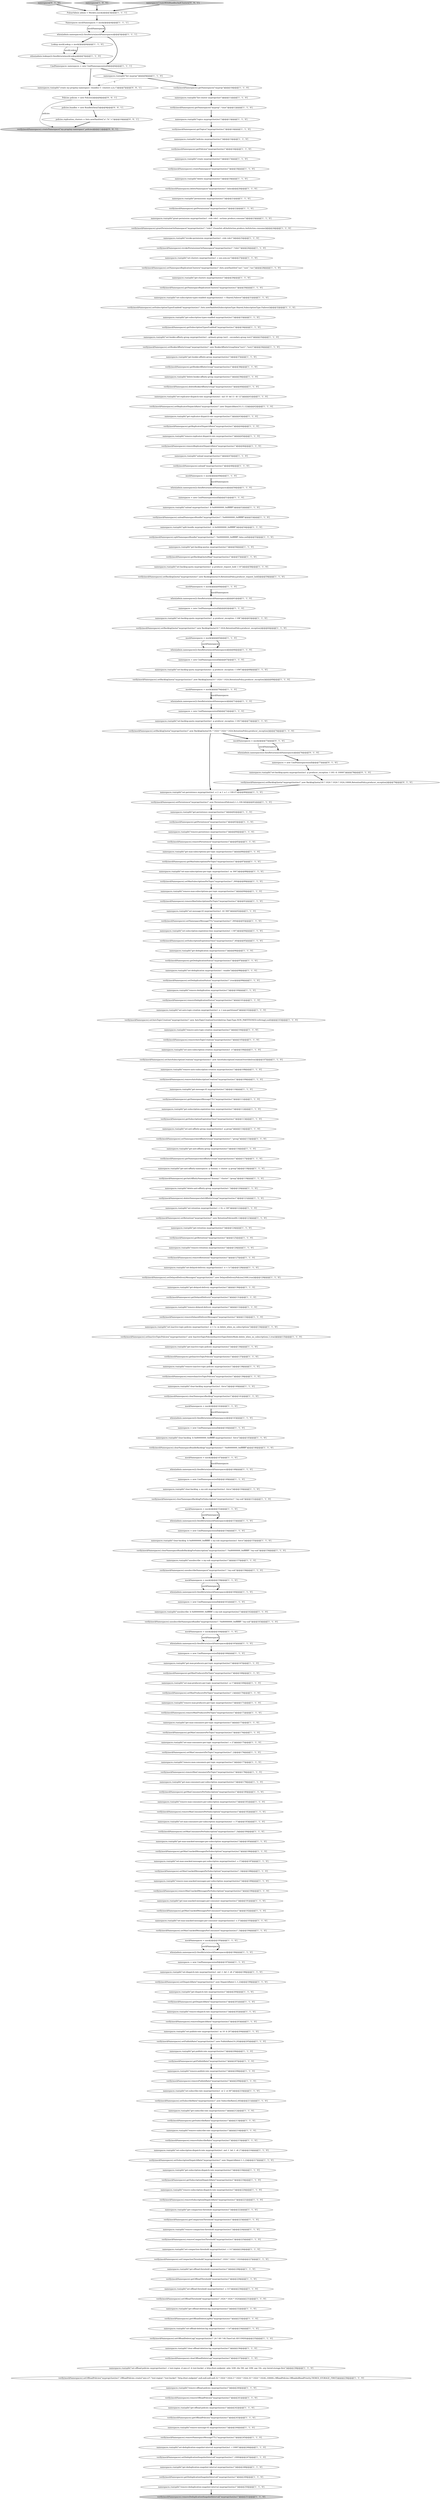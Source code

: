 digraph {
90 [style = filled, label = "verify(mockNamespaces).getMaxSubscriptionsPerTopic(\"myprop/clust/ns1\")@@@87@@@['1', '1', '0']", fillcolor = white, shape = ellipse image = "AAA0AAABBB1BBB"];
20 [style = filled, label = "namespaces.run(split(\"set-message-ttl myprop/clust/ns1 -ttl 300\"))@@@92@@@['1', '1', '0']", fillcolor = white, shape = ellipse image = "AAA0AAABBB1BBB"];
93 [style = filled, label = "namespaces.run(split(\"remove-auto-subscription-creation myprop/clust/ns1\"))@@@108@@@['1', '1', '0']", fillcolor = white, shape = ellipse image = "AAA0AAABBB1BBB"];
134 [style = filled, label = "namespaces.run(split(\"set-backlog-quota myprop/clust/ns1 -p producer_exception -l 10G\"))@@@73@@@['1', '1', '0']", fillcolor = white, shape = ellipse image = "AAA0AAABBB1BBB"];
21 [style = filled, label = "verify(mockNamespaces).getInactiveTopicPolicies(\"myprop/clust/ns1\")@@@137@@@['1', '1', '0']", fillcolor = white, shape = ellipse image = "AAA0AAABBB1BBB"];
176 [style = filled, label = "verify(mockNamespaces).getMaxUnackedMessagesPerSubscription(\"myprop/clust/ns1\")@@@186@@@['1', '1', '0']", fillcolor = white, shape = ellipse image = "AAA0AAABBB1BBB"];
69 [style = filled, label = "namespaces.run(split(\"clear-backlog -b 0x80000000_0xffffffff myprop/clust/ns1 -force\"))@@@145@@@['1', '1', '0']", fillcolor = white, shape = ellipse image = "AAA0AAABBB1BBB"];
82 [style = filled, label = "namespaces = new CmdNamespaces(null)@@@149@@@['1', '1', '0']", fillcolor = white, shape = ellipse image = "AAA0AAABBB1BBB"];
189 [style = filled, label = "mockNamespaces = mock()@@@164@@@['1', '1', '0']", fillcolor = white, shape = ellipse image = "AAA0AAABBB1BBB"];
113 [style = filled, label = "verify(mockNamespaces).setOffloadThreshold(\"myprop/clust/ns1\",1024 * 1024 * 1024)@@@231@@@['1', '1', '0']", fillcolor = white, shape = ellipse image = "AAA0AAABBB1BBB"];
200 [style = filled, label = "Namespaces mockNamespaces = mock()@@@4@@@['1', '1', '1']", fillcolor = white, shape = ellipse image = "AAA0AAABBB1BBB"];
211 [style = filled, label = "namespaces.run(split(\"set-offload-policies myprop/clust/ns1 -r test-region -d aws-s3 -b test-bucket -e http://test.endpoint -mbs 32M -rbs 5M -oat 10M -oae 10s -orp tiered-storage-first\"))@@@238@@@['1', '1', '0']", fillcolor = white, shape = ellipse image = "AAA0AAABBB1BBB"];
246 [style = filled, label = "namespaces['0', '1', '0']", fillcolor = lightgray, shape = diamond image = "AAA0AAABBB2BBB"];
12 [style = filled, label = "namespaces.run(split(\"get-anti-affinity-group myprop/clust/ns1\"))@@@116@@@['1', '1', '0']", fillcolor = white, shape = ellipse image = "AAA0AAABBB1BBB"];
192 [style = filled, label = "namespaces.run(split(\"set-dispatch-rate myprop/clust/ns1 -md -1 -bd -1 -dt 2\"))@@@198@@@['1', '1', '0']", fillcolor = white, shape = ellipse image = "AAA0AAABBB1BBB"];
133 [style = filled, label = "verify(mockNamespaces).getPermissions(\"myprop/clust/ns1\")@@@22@@@['1', '1', '0']", fillcolor = white, shape = ellipse image = "AAA0AAABBB1BBB"];
103 [style = filled, label = "when(admin.namespaces()).thenReturn(mockNamespaces)@@@165@@@['1', '1', '0']", fillcolor = white, shape = ellipse image = "AAA0AAABBB1BBB"];
148 [style = filled, label = "namespaces.run(split(\"set-subscription-expiration-time myprop/clust/ns1 -t 60\"))@@@94@@@['1', '1', '0']", fillcolor = white, shape = ellipse image = "AAA0AAABBB1BBB"];
57 [style = filled, label = "verify(mockNamespaces).setNamespaceAntiAffinityGroup(\"myprop/clust/ns1\",\"group\")@@@115@@@['1', '1', '0']", fillcolor = white, shape = ellipse image = "AAA0AAABBB1BBB"];
170 [style = filled, label = "verify(mockNamespaces).getNamespaces(\"myprop\",\"clust\")@@@12@@@['1', '1', '0']", fillcolor = white, shape = ellipse image = "AAA0AAABBB1BBB"];
73 [style = filled, label = "namespaces.run(split(\"get-message-ttl myprop/clust/ns1\"))@@@110@@@['1', '1', '0']", fillcolor = white, shape = ellipse image = "AAA0AAABBB1BBB"];
111 [style = filled, label = "namespaces.run(split(\"set-offload-threshold myprop/clust/ns1 -s 1G\"))@@@230@@@['1', '1', '0']", fillcolor = white, shape = ellipse image = "AAA0AAABBB1BBB"];
39 [style = filled, label = "namespaces = new CmdNamespaces(null)@@@51@@@['1', '1', '0']", fillcolor = white, shape = ellipse image = "AAA0AAABBB1BBB"];
219 [style = filled, label = "verify(mockNamespaces).getRetention(\"myprop/clust/ns1\")@@@125@@@['1', '1', '0']", fillcolor = white, shape = ellipse image = "AAA0AAABBB1BBB"];
188 [style = filled, label = "namespaces.run(split(\"split-bundle myprop/clust/ns1 -b 0x00000000_0xffffffff\"))@@@54@@@['1', '1', '0']", fillcolor = white, shape = ellipse image = "AAA0AAABBB1BBB"];
171 [style = filled, label = "verify(mockNamespaces).setDeduplicationStatus(\"myprop/clust/ns1\",true)@@@99@@@['1', '1', '0']", fillcolor = white, shape = ellipse image = "AAA0AAABBB1BBB"];
45 [style = filled, label = "namespaces.run(split(\"unsubscribe -s my-sub myprop/clust/ns1\"))@@@157@@@['1', '1', '0']", fillcolor = white, shape = ellipse image = "AAA0AAABBB1BBB"];
60 [style = filled, label = "namespaces.run(split(\"create myprop/clust/ns1\"))@@@17@@@['1', '1', '0']", fillcolor = white, shape = ellipse image = "AAA0AAABBB1BBB"];
67 [style = filled, label = "verify(mockNamespaces).clearOffloadDeleteLag(\"myprop/clust/ns1\")@@@237@@@['1', '1', '0']", fillcolor = white, shape = ellipse image = "AAA0AAABBB1BBB"];
47 [style = filled, label = "namespaces.run(split(\"remove-dispatch-rate myprop/clust/ns1\"))@@@202@@@['1', '1', '0']", fillcolor = white, shape = ellipse image = "AAA0AAABBB1BBB"];
141 [style = filled, label = "namespaces.run(split(\"set-max-unacked-messages-per-consumer myprop/clust/ns1 -c 3\"))@@@193@@@['1', '1', '0']", fillcolor = white, shape = ellipse image = "AAA0AAABBB1BBB"];
11 [style = filled, label = "namespaces.run(split(\"set-max-unacked-messages-per-subscription myprop/clust/ns1 -c 3\"))@@@187@@@['1', '1', '0']", fillcolor = white, shape = ellipse image = "AAA0AAABBB1BBB"];
37 [style = filled, label = "namespaces.run(split(\"get-replicator-dispatch-rate myprop/clust/ns1\"))@@@43@@@['1', '1', '0']", fillcolor = white, shape = ellipse image = "AAA0AAABBB1BBB"];
212 [style = filled, label = "verify(mockNamespaces).setDeduplicationSnapshotInterval(\"myprop/clust/ns1\",1000)@@@247@@@['1', '1', '0']", fillcolor = white, shape = ellipse image = "AAA0AAABBB1BBB"];
186 [style = filled, label = "namespaces.run(split(\"set-deduplication myprop/clust/ns1 --enable\"))@@@98@@@['1', '1', '0']", fillcolor = white, shape = ellipse image = "AAA0AAABBB1BBB"];
35 [style = filled, label = "verify(mockNamespaces).getNamespaceMessageTTL(\"myprop/clust/ns1\")@@@111@@@['1', '1', '0']", fillcolor = white, shape = ellipse image = "AAA0AAABBB1BBB"];
169 [style = filled, label = "namespaces = new CmdNamespaces(null)@@@166@@@['1', '1', '0']", fillcolor = white, shape = ellipse image = "AAA0AAABBB1BBB"];
172 [style = filled, label = "verify(mockNamespaces).setCompactionThreshold(\"myprop/clust/ns1\",1024 * 1024 * 1024)@@@227@@@['1', '1', '0']", fillcolor = white, shape = ellipse image = "AAA0AAABBB1BBB"];
237 [style = filled, label = "verify(mockNamespaces).setOffloadDeleteLag(\"myprop/clust/ns1\",24 * 60 * 60,TimeUnit.SECONDS)@@@235@@@['1', '1', '0']", fillcolor = white, shape = ellipse image = "AAA0AAABBB1BBB"];
125 [style = filled, label = "namespaces.run(split(\"set-retention myprop/clust/ns1 -t 1h -s 1M\"))@@@122@@@['1', '1', '0']", fillcolor = white, shape = ellipse image = "AAA0AAABBB1BBB"];
152 [style = filled, label = "verify(mockNamespaces).getPersistence(\"myprop/clust/ns1\")@@@83@@@['1', '1', '0']", fillcolor = white, shape = ellipse image = "AAA0AAABBB1BBB"];
19 [style = filled, label = "namespaces.run(split(\"get-inactive-topic-policies myprop/clust/ns1\"))@@@136@@@['1', '1', '0']", fillcolor = white, shape = ellipse image = "AAA0AAABBB1BBB"];
51 [style = filled, label = "namespaces.run(split(\"set-anti-affinity-group myprop/clust/ns1 -g group\"))@@@114@@@['1', '1', '0']", fillcolor = white, shape = ellipse image = "AAA0AAABBB1BBB"];
62 [style = filled, label = "namespaces.run(split(\"remove-max-consumers-per-topic myprop/clust/ns1\"))@@@177@@@['1', '1', '0']", fillcolor = white, shape = ellipse image = "AAA0AAABBB1BBB"];
108 [style = filled, label = "namespaces.run(split(\"grant-permission myprop/clust/ns1 --role role1 --actions produce,consume\"))@@@23@@@['1', '1', '0']", fillcolor = white, shape = ellipse image = "AAA0AAABBB1BBB"];
161 [style = filled, label = "namespaces.run(split(\"get-subscription-expiration-time myprop/clust/ns1\"))@@@112@@@['1', '1', '0']", fillcolor = white, shape = ellipse image = "AAA0AAABBB1BBB"];
163 [style = filled, label = "namespaces.run(split(\"get-backlog-quotas myprop/clust/ns1\"))@@@56@@@['1', '1', '0']", fillcolor = white, shape = ellipse image = "AAA0AAABBB1BBB"];
234 [style = filled, label = "verify(mockNamespaces).getPublishRate(\"myprop/clust/ns1\")@@@207@@@['1', '1', '0']", fillcolor = white, shape = ellipse image = "AAA0AAABBB1BBB"];
5 [style = filled, label = "namespaces.run(split(\"remove-deduplication myprop/clust/ns1\"))@@@100@@@['1', '1', '0']", fillcolor = white, shape = ellipse image = "AAA0AAABBB1BBB"];
236 [style = filled, label = "namespaces.run(split(\"set-publish-rate myprop/clust/ns1 -m 10 -b 20\"))@@@204@@@['1', '1', '0']", fillcolor = white, shape = ellipse image = "AAA0AAABBB1BBB"];
149 [style = filled, label = "verify(mockNamespaces).getMaxConsumersPerSubscription(\"myprop/clust/ns1\")@@@180@@@['1', '1', '0']", fillcolor = white, shape = ellipse image = "AAA0AAABBB1BBB"];
65 [style = filled, label = "namespaces.run(split(\"remove-message-ttl myprop/clust/ns1\"))@@@244@@@['1', '1', '0']", fillcolor = white, shape = ellipse image = "AAA0AAABBB1BBB"];
28 [style = filled, label = "namespaces.run(split(\"set-backlog-quota myprop/clust/ns1 -p producer_exception -l 10M\"))@@@68@@@['1', '1', '0']", fillcolor = white, shape = ellipse image = "AAA0AAABBB1BBB"];
14 [style = filled, label = "verify(mockNamespaces).getOffloadThreshold(\"myprop/clust/ns1\")@@@229@@@['1', '1', '0']", fillcolor = white, shape = ellipse image = "AAA0AAABBB1BBB"];
233 [style = filled, label = "verify(mockNamespaces).setBacklogQuota(\"myprop/clust/ns1\",new BacklogQuota(10 * 1024,RetentionPolicy.producer_exception))@@@64@@@['1', '1', '0']", fillcolor = white, shape = ellipse image = "AAA0AAABBB1BBB"];
205 [style = filled, label = "namespaces.run(split(\"remove-max-producers-per-topic myprop/clust/ns1\"))@@@171@@@['1', '1', '0']", fillcolor = white, shape = ellipse image = "AAA0AAABBB1BBB"];
227 [style = filled, label = "namespaces.run(split(\"set-auto-topic-creation myprop/clust/ns1 -e -t non-partitioned\"))@@@102@@@['1', '1', '0']", fillcolor = white, shape = ellipse image = "AAA0AAABBB1BBB"];
95 [style = filled, label = "verify(mockNamespaces).getTopics(\"myprop/clust/ns1\")@@@14@@@['1', '1', '0']", fillcolor = white, shape = ellipse image = "AAA0AAABBB1BBB"];
91 [style = filled, label = "verify(mockNamespaces).setOffloadPolicies(\"myprop/clust/ns1\",OffloadPolicies.create(\"aws-s3\",\"test-region\",\"test-bucket\",\"http://test.endpoint\",null,null,null,null,32 * 1024 * 1024,5 * 1024 * 1024,10 * 1024 * 1024L,10000L,OffloadPolicies.OffloadedReadPriority.TIERED_STORAGE_FIRST))@@@239@@@['1', '1', '0']", fillcolor = white, shape = ellipse image = "AAA0AAABBB1BBB"];
135 [style = filled, label = "namespaces.run(split(\"remove-persistence myprop/clust/ns1\"))@@@84@@@['1', '1', '0']", fillcolor = white, shape = ellipse image = "AAA0AAABBB1BBB"];
100 [style = filled, label = "verify(mockNamespaces).splitNamespaceBundle(\"myprop/clust/ns1\",\"0x00000000_0xffffffff\",false,null)@@@55@@@['1', '1', '0']", fillcolor = white, shape = ellipse image = "AAA0AAABBB1BBB"];
196 [style = filled, label = "verify(mockNamespaces).removeAutoTopicCreation(\"myprop/clust/ns1\")@@@105@@@['1', '1', '0']", fillcolor = white, shape = ellipse image = "AAA0AAABBB1BBB"];
88 [style = filled, label = "verify(mockNamespaces).createNamespace(\"myprop/clust/ns1\")@@@18@@@['1', '1', '0']", fillcolor = white, shape = ellipse image = "AAA0AAABBB1BBB"];
122 [style = filled, label = "namespaces.run(split(\"set-delayed-delivery myprop/clust/ns1 -e -t 1s\"))@@@128@@@['1', '1', '0']", fillcolor = white, shape = ellipse image = "AAA0AAABBB1BBB"];
66 [style = filled, label = "namespaces.run(split(\"set-persistence myprop/clust/ns1 -e 2 -w 1 -a 1 -r 100.0\"))@@@80@@@['1', '1', '0']", fillcolor = white, shape = ellipse image = "AAA0AAABBB1BBB"];
89 [style = filled, label = "namespaces.run(split(\"get-compaction-threshold myprop/clust/ns1\"))@@@222@@@['1', '1', '0']", fillcolor = white, shape = ellipse image = "AAA0AAABBB1BBB"];
117 [style = filled, label = "namespaces.run(split(\"get-persistence myprop/clust/ns1\"))@@@82@@@['1', '1', '0']", fillcolor = white, shape = ellipse image = "AAA0AAABBB1BBB"];
182 [style = filled, label = "namespaces = new CmdNamespaces(null)@@@62@@@['1', '1', '0']", fillcolor = white, shape = ellipse image = "AAA0AAABBB1BBB"];
33 [style = filled, label = "verify(mockNamespaces).clearNamespaceBacklog(\"myprop/clust/ns1\")@@@141@@@['1', '1', '0']", fillcolor = white, shape = ellipse image = "AAA0AAABBB1BBB"];
154 [style = filled, label = "verify(mockNamespaces).removePersistence(\"myprop/clust/ns1\")@@@85@@@['1', '1', '0']", fillcolor = white, shape = ellipse image = "AAA0AAABBB1BBB"];
225 [style = filled, label = "verify(mockNamespaces).getBookieAffinityGroup(\"myprop/clust/ns1\")@@@38@@@['1', '1', '0']", fillcolor = white, shape = ellipse image = "AAA0AAABBB1BBB"];
34 [style = filled, label = "mockNamespaces = mock()@@@195@@@['1', '1', '0']", fillcolor = white, shape = ellipse image = "AAA0AAABBB1BBB"];
232 [style = filled, label = "namespaces = new CmdNamespaces(null)@@@161@@@['1', '1', '0']", fillcolor = white, shape = ellipse image = "AAA0AAABBB1BBB"];
244 [style = filled, label = "verify(mockNamespaces).getNamespaceAntiAffinityGroup(\"myprop/clust/ns1\")@@@117@@@['1', '1', '0']", fillcolor = white, shape = ellipse image = "AAA0AAABBB1BBB"];
162 [style = filled, label = "mockNamespaces = mock()@@@142@@@['1', '1', '0']", fillcolor = white, shape = ellipse image = "AAA0AAABBB1BBB"];
177 [style = filled, label = "verify(mockNamespaces).revokePermissionsOnNamespace(\"myprop/clust/ns1\",\"role1\")@@@26@@@['1', '1', '0']", fillcolor = white, shape = ellipse image = "AAA0AAABBB1BBB"];
179 [style = filled, label = "namespaces.run(split(\"get-bookie-affinity-group myprop/clust/ns1\"))@@@37@@@['1', '1', '0']", fillcolor = white, shape = ellipse image = "AAA0AAABBB1BBB"];
6 [style = filled, label = "verify(mockNamespaces).removeCompactionThreshold(\"myprop/clust/ns1\")@@@225@@@['1', '1', '0']", fillcolor = white, shape = ellipse image = "AAA0AAABBB1BBB"];
221 [style = filled, label = "namespaces.run(split(\"remove-replicator-dispatch-rate myprop/clust/ns1\"))@@@45@@@['1', '1', '0']", fillcolor = white, shape = ellipse image = "AAA0AAABBB1BBB"];
32 [style = filled, label = "namespaces.run(split(\"remove-inactive-topic-policies myprop/clust/ns1\"))@@@138@@@['1', '1', '0']", fillcolor = white, shape = ellipse image = "AAA0AAABBB1BBB"];
190 [style = filled, label = "when(admin.namespaces()).thenReturn(mockNamespaces)@@@5@@@['1', '1', '1']", fillcolor = white, shape = ellipse image = "AAA0AAABBB1BBB"];
15 [style = filled, label = "when(admin.namespaces()).thenReturn(mockNamespaces)@@@66@@@['1', '1', '0']", fillcolor = white, shape = ellipse image = "AAA0AAABBB1BBB"];
63 [style = filled, label = "namespaces.run(split(\"get-publish-rate myprop/clust/ns1\"))@@@206@@@['1', '1', '0']", fillcolor = white, shape = ellipse image = "AAA0AAABBB1BBB"];
102 [style = filled, label = "verify(mockNamespaces).setNamespaceMessageTTL(\"myprop/clust/ns1\",300)@@@93@@@['1', '1', '0']", fillcolor = white, shape = ellipse image = "AAA0AAABBB1BBB"];
243 [style = filled, label = "verify(mockNamespaces).getDispatchRate(\"myprop/clust/ns1\")@@@201@@@['1', '1', '0']", fillcolor = white, shape = ellipse image = "AAA0AAABBB1BBB"];
220 [style = filled, label = "namespaces.run(split(\"get-deduplication-snapshot-interval myprop/clust/ns1\"))@@@248@@@['1', '1', '0']", fillcolor = white, shape = ellipse image = "AAA0AAABBB1BBB"];
17 [style = filled, label = "verify(mockNamespaces).removePublishRate(\"myprop/clust/ns1\")@@@209@@@['1', '1', '0']", fillcolor = white, shape = ellipse image = "AAA0AAABBB1BBB"];
10 [style = filled, label = "verify(mockNamespaces).getDeduplicationSnapshotInterval(\"myprop/clust/ns1\")@@@249@@@['1', '1', '0']", fillcolor = white, shape = ellipse image = "AAA0AAABBB1BBB"];
254 [style = filled, label = "namespaces.run(split(\"create my-prop/my-namespace --bundles 5 --clusters a,b,c\"))@@@7@@@['0', '0', '1']", fillcolor = white, shape = ellipse image = "AAA0AAABBB3BBB"];
168 [style = filled, label = "verify(mockNamespaces).setSubscriptionTypesEnabled(\"myprop/clust/ns1\",Sets.newHashSet(SubscriptionType.Shared,SubscriptionType.Failover))@@@32@@@['1', '1', '0']", fillcolor = white, shape = ellipse image = "AAA0AAABBB1BBB"];
198 [style = filled, label = "namespaces.run(split(\"get-subscription-dispatch-rate myprop/clust/ns1\"))@@@218@@@['1', '1', '0']", fillcolor = white, shape = ellipse image = "AAA0AAABBB1BBB"];
201 [style = filled, label = "verify(mockNamespaces).getReplicatorDispatchRate(\"myprop/clust/ns1\")@@@44@@@['1', '1', '0']", fillcolor = white, shape = ellipse image = "AAA0AAABBB1BBB"];
146 [style = filled, label = "namespaces.run(split(\"set-bookie-affinity-group myprop/clust/ns1 --primary-group test1 --secondary-group test2\"))@@@35@@@['1', '1', '0']", fillcolor = white, shape = ellipse image = "AAA0AAABBB1BBB"];
48 [style = filled, label = "namespaces.run(split(\"remove-subscribe-rate myprop/clust/ns1\"))@@@214@@@['1', '1', '0']", fillcolor = white, shape = ellipse image = "AAA0AAABBB1BBB"];
44 [style = filled, label = "namespaces.run(split(\"set-auto-subscription-creation myprop/clust/ns1 -e\"))@@@106@@@['1', '1', '0']", fillcolor = white, shape = ellipse image = "AAA0AAABBB1BBB"];
178 [style = filled, label = "namespaces.run(split(\"delete-anti-affinity-group myprop/clust/ns1 \"))@@@120@@@['1', '1', '0']", fillcolor = white, shape = ellipse image = "AAA0AAABBB1BBB"];
209 [style = filled, label = "namespaces.run(split(\"delete myprop/clust/ns1\"))@@@19@@@['1', '1', '0']", fillcolor = white, shape = ellipse image = "AAA0AAABBB1BBB"];
247 [style = filled, label = "mockNamespaces = mock()@@@75@@@['0', '1', '0']", fillcolor = white, shape = ellipse image = "AAA1AAABBB2BBB"];
197 [style = filled, label = "namespaces.run(split(\"clear-backlog myprop/clust/ns1 -force\"))@@@140@@@['1', '1', '0']", fillcolor = white, shape = ellipse image = "AAA0AAABBB1BBB"];
213 [style = filled, label = "when(admin.namespaces()).thenReturn(mockNamespaces)@@@160@@@['1', '1', '0']", fillcolor = white, shape = ellipse image = "AAA0AAABBB1BBB"];
239 [style = filled, label = "namespaces.run(split(\"get-anti-affinity-namespaces -p dummy -c cluster -g group\"))@@@118@@@['1', '1', '0']", fillcolor = white, shape = ellipse image = "AAA0AAABBB1BBB"];
30 [style = filled, label = "namespaces.run(split(\"set-offload-deletion-lag myprop/clust/ns1 -l 1d\"))@@@234@@@['1', '1', '0']", fillcolor = white, shape = ellipse image = "AAA0AAABBB1BBB"];
18 [style = filled, label = "namespaces.run(split(\"get-clusters myprop/clust/ns1\"))@@@29@@@['1', '1', '0']", fillcolor = white, shape = ellipse image = "AAA0AAABBB1BBB"];
235 [style = filled, label = "verify(mockNamespaces).removeDeduplicationSnapshotInterval(\"myprop/clust/ns1\")@@@251@@@['1', '1', '0']", fillcolor = lightgray, shape = ellipse image = "AAA0AAABBB1BBB"];
114 [style = filled, label = "verify(mockNamespaces).setMaxUnackedMessagesPerConsumer(\"myprop/clust/ns1\",3)@@@194@@@['1', '1', '0']", fillcolor = white, shape = ellipse image = "AAA0AAABBB1BBB"];
224 [style = filled, label = "verify(mockNamespaces).getMaxProducersPerTopic(\"myprop/clust/ns1\")@@@168@@@['1', '1', '0']", fillcolor = white, shape = ellipse image = "AAA0AAABBB1BBB"];
184 [style = filled, label = "namespaces['1', '0', '0']", fillcolor = lightgray, shape = diamond image = "AAA0AAABBB1BBB"];
174 [style = filled, label = "namespaces.run(split(\"remove-max-unacked-messages-per-subscription myprop/clust/ns1\"))@@@189@@@['1', '1', '0']", fillcolor = white, shape = ellipse image = "AAA0AAABBB1BBB"];
86 [style = filled, label = "namespaces.run(split(\"topics myprop/clust/ns1\"))@@@13@@@['1', '1', '0']", fillcolor = white, shape = ellipse image = "AAA0AAABBB1BBB"];
94 [style = filled, label = "when(admin.namespaces()).thenReturn(mockNamespaces)@@@61@@@['1', '1', '0']", fillcolor = white, shape = ellipse image = "AAA0AAABBB1BBB"];
101 [style = filled, label = "mockNamespaces = mock()@@@49@@@['1', '1', '0']", fillcolor = white, shape = ellipse image = "AAA0AAABBB1BBB"];
25 [style = filled, label = "verify(mockNamespaces).setMaxConsumersPerSubscription(\"myprop/clust/ns1\",3)@@@184@@@['1', '1', '0']", fillcolor = white, shape = ellipse image = "AAA0AAABBB1BBB"];
216 [style = filled, label = "namespaces.run(split(\"remove-retention myprop/clust/ns1\"))@@@126@@@['1', '1', '0']", fillcolor = white, shape = ellipse image = "AAA0AAABBB1BBB"];
223 [style = filled, label = "verify(mockNamespaces).setInactiveTopicPolicies(\"myprop/clust/ns1\",new InactiveTopicPolicies(InactiveTopicDeleteMode.delete_when_no_subscriptions,1,true))@@@135@@@['1', '1', '0']", fillcolor = white, shape = ellipse image = "AAA0AAABBB1BBB"];
252 [style = filled, label = "namespacesCreateWithBundlesAndClusters['0', '0', '1']", fillcolor = lightgray, shape = diamond image = "AAA0AAABBB3BBB"];
255 [style = filled, label = "verify(mockNamespaces).createNamespace(\"my-prop/my-namespace\",policies)@@@11@@@['0', '0', '1']", fillcolor = lightgray, shape = ellipse image = "AAA0AAABBB3BBB"];
104 [style = filled, label = "namespaces.run(split(\"list myprop\"))@@@9@@@['1', '1', '0']", fillcolor = white, shape = ellipse image = "AAA0AAABBB1BBB"];
31 [style = filled, label = "verify(mockNamespaces).removeInactiveTopicPolicies(\"myprop/clust/ns1\")@@@139@@@['1', '1', '0']", fillcolor = white, shape = ellipse image = "AAA0AAABBB1BBB"];
49 [style = filled, label = "namespaces.run(split(\"set-compaction-threshold myprop/clust/ns1 -t 1G\"))@@@226@@@['1', '1', '0']", fillcolor = white, shape = ellipse image = "AAA0AAABBB1BBB"];
203 [style = filled, label = "verify(mockNamespaces).removeMaxConsumersPerTopic(\"myprop/clust/ns1\")@@@178@@@['1', '1', '0']", fillcolor = white, shape = ellipse image = "AAA0AAABBB1BBB"];
226 [style = filled, label = "verify(mockNamespaces).getMaxConsumersPerTopic(\"myprop/clust/ns1\")@@@174@@@['1', '1', '0']", fillcolor = white, shape = ellipse image = "AAA0AAABBB1BBB"];
50 [style = filled, label = "mockNamespaces = mock()@@@159@@@['1', '1', '0']", fillcolor = white, shape = ellipse image = "AAA0AAABBB1BBB"];
137 [style = filled, label = "namespaces.run(split(\"set-replicator-dispatch-rate myprop/clust/ns1 -md 10 -bd 11 -dt 12\"))@@@41@@@['1', '1', '0']", fillcolor = white, shape = ellipse image = "AAA0AAABBB1BBB"];
97 [style = filled, label = "verify(mockNamespaces).clearNamespaceBundleBacklog(\"myprop/clust/ns1\",\"0x80000000_0xffffffff\")@@@146@@@['1', '1', '0']", fillcolor = white, shape = ellipse image = "AAA0AAABBB1BBB"];
87 [style = filled, label = "verify(mockNamespaces).grantPermissionOnNamespace(\"myprop/clust/ns1\",\"role1\",EnumSet.of(AuthAction.produce,AuthAction.consume))@@@24@@@['1', '1', '0']", fillcolor = white, shape = ellipse image = "AAA0AAABBB1BBB"];
193 [style = filled, label = "verify(mockNamespaces).deleteBookieAffinityGroup(\"myprop/clust/ns1\")@@@40@@@['1', '1', '0']", fillcolor = white, shape = ellipse image = "AAA0AAABBB1BBB"];
160 [style = filled, label = "namespaces.run(split(\"unload myprop/clust/ns1 -b 0x80000000_0xffffffff\"))@@@52@@@['1', '1', '0']", fillcolor = white, shape = ellipse image = "AAA0AAABBB1BBB"];
242 [style = filled, label = "namespaces.run(split(\"clear-backlog -b 0x80000000_0xffffffff -s my-sub myprop/clust/ns1 -force\"))@@@155@@@['1', '1', '0']", fillcolor = white, shape = ellipse image = "AAA0AAABBB1BBB"];
210 [style = filled, label = "namespaces.run(split(\"set-clusters myprop/clust/ns1 -c use,usw,usc\"))@@@27@@@['1', '1', '0']", fillcolor = white, shape = ellipse image = "AAA0AAABBB1BBB"];
2 [style = filled, label = "verify(mockNamespaces).getAntiAffinityNamespaces(\"dummy\",\"cluster\",\"group\")@@@119@@@['1', '1', '0']", fillcolor = white, shape = ellipse image = "AAA0AAABBB1BBB"];
9 [style = filled, label = "namespaces.run(split(\"remove-subscription-dispatch-rate myprop/clust/ns1\"))@@@220@@@['1', '1', '0']", fillcolor = white, shape = ellipse image = "AAA0AAABBB1BBB"];
54 [style = filled, label = "namespaces.run(split(\"get-offload-threshold myprop/clust/ns1\"))@@@228@@@['1', '1', '0']", fillcolor = white, shape = ellipse image = "AAA0AAABBB1BBB"];
75 [style = filled, label = "verify(mockNamespaces).setBacklogQuota(\"myprop/clust/ns1\",new BacklogQuota(10,RetentionPolicy.producer_request_hold))@@@59@@@['1', '1', '0']", fillcolor = white, shape = ellipse image = "AAA0AAABBB1BBB"];
42 [style = filled, label = "when(admin.lookups()).thenReturn(mockLookup)@@@7@@@['1', '1', '0']", fillcolor = white, shape = ellipse image = "AAA0AAABBB1BBB"];
13 [style = filled, label = "namespaces.run(split(\"get-max-consumers-per-topic myprop/clust/ns1\"))@@@173@@@['1', '1', '0']", fillcolor = white, shape = ellipse image = "AAA0AAABBB1BBB"];
22 [style = filled, label = "when(admin.namespaces()).thenReturn(mockNamespaces)@@@71@@@['1', '1', '0']", fillcolor = white, shape = ellipse image = "AAA0AAABBB1BBB"];
53 [style = filled, label = "mockNamespaces = mock()@@@65@@@['1', '1', '0']", fillcolor = white, shape = ellipse image = "AAA0AAABBB1BBB"];
118 [style = filled, label = "namespaces.run(split(\"get-subscription-types-enabled myprop/clust/ns1\"))@@@33@@@['1', '1', '0']", fillcolor = white, shape = ellipse image = "AAA0AAABBB1BBB"];
136 [style = filled, label = "verify(mockNamespaces).getSubscriptionDispatchRate(\"myprop/clust/ns1\")@@@219@@@['1', '1', '0']", fillcolor = white, shape = ellipse image = "AAA0AAABBB1BBB"];
153 [style = filled, label = "namespaces.run(split(\"get-subscribe-rate myprop/clust/ns1\"))@@@212@@@['1', '1', '0']", fillcolor = white, shape = ellipse image = "AAA0AAABBB1BBB"];
187 [style = filled, label = "namespaces.run(split(\"set-backlog-quota myprop/clust/ns1 -p producer_exception -l 10K\"))@@@63@@@['1', '1', '0']", fillcolor = white, shape = ellipse image = "AAA0AAABBB1BBB"];
119 [style = filled, label = "namespaces.run(split(\"set-inactive-topic-policies myprop/clust/ns1 -e -t 1s -m delete_when_no_subscriptions\"))@@@134@@@['1', '1', '0']", fillcolor = white, shape = ellipse image = "AAA0AAABBB1BBB"];
166 [style = filled, label = "namespaces = new CmdNamespaces(null)@@@197@@@['1', '1', '0']", fillcolor = white, shape = ellipse image = "AAA0AAABBB1BBB"];
4 [style = filled, label = "verify(mockNamespaces).removeReplicatorDispatchRate(\"myprop/clust/ns1\")@@@46@@@['1', '1', '0']", fillcolor = white, shape = ellipse image = "AAA0AAABBB1BBB"];
142 [style = filled, label = "verify(mockNamespaces).setReplicatorDispatchRate(\"myprop/clust/ns1\",new DispatchRate(10,11,12))@@@42@@@['1', '1', '0']", fillcolor = white, shape = ellipse image = "AAA0AAABBB1BBB"];
191 [style = filled, label = "verify(mockNamespaces).setAutoSubscriptionCreation(\"myprop/clust/ns1\",new AutoSubscriptionCreationOverride(true))@@@107@@@['1', '1', '0']", fillcolor = white, shape = ellipse image = "AAA0AAABBB1BBB"];
83 [style = filled, label = "verify(mockNamespaces).getDeduplicationStatus(\"myprop/clust/ns1\")@@@97@@@['1', '1', '0']", fillcolor = white, shape = ellipse image = "AAA0AAABBB1BBB"];
81 [style = filled, label = "verify(mockNamespaces).unloadNamespaceBundle(\"myprop/clust/ns1\",\"0x80000000_0xffffffff\")@@@53@@@['1', '1', '0']", fillcolor = white, shape = ellipse image = "AAA0AAABBB1BBB"];
106 [style = filled, label = "verify(mockNamespaces).getNamespaceReplicationClusters(\"myprop/clust/ns1\")@@@30@@@['1', '1', '0']", fillcolor = white, shape = ellipse image = "AAA0AAABBB1BBB"];
24 [style = filled, label = "verify(mockNamespaces).getSubscriptionExpirationTime(\"myprop/clust/ns1\")@@@113@@@['1', '1', '0']", fillcolor = white, shape = ellipse image = "AAA0AAABBB1BBB"];
80 [style = filled, label = "verify(mockNamespaces).removeMaxConsumersPerSubscription(\"myprop/clust/ns1\")@@@182@@@['1', '1', '0']", fillcolor = white, shape = ellipse image = "AAA0AAABBB1BBB"];
52 [style = filled, label = "namespaces.run(split(\"set-deduplication-snapshot-interval myprop/clust/ns1 -i 1000\"))@@@246@@@['1', '1', '0']", fillcolor = white, shape = ellipse image = "AAA0AAABBB1BBB"];
74 [style = filled, label = "namespaces.run(split(\"remove-offload-policies myprop/clust/ns1\"))@@@240@@@['1', '1', '0']", fillcolor = white, shape = ellipse image = "AAA0AAABBB1BBB"];
132 [style = filled, label = "PulsarAdmin admin = Mockito.mock()@@@3@@@['1', '1', '1']", fillcolor = white, shape = ellipse image = "AAA0AAABBB1BBB"];
175 [style = filled, label = "verify(mockNamespaces).setBacklogQuota(\"myprop/clust/ns1\",new BacklogQuota(10 * 1024 * 1024,RetentionPolicy.producer_exception))@@@69@@@['1', '1', '0']", fillcolor = white, shape = ellipse image = "AAA0AAABBB1BBB"];
157 [style = filled, label = "verify(mockNamespaces).getOffloadDeleteLagMs(\"myprop/clust/ns1\")@@@233@@@['1', '1', '0']", fillcolor = white, shape = ellipse image = "AAA0AAABBB1BBB"];
229 [style = filled, label = "verify(mockNamespaces).setBacklogQuota(\"myprop/clust/ns1\",new BacklogQuota(10L * 1024 * 1024 * 1024,RetentionPolicy.producer_exception))@@@74@@@['1', '1', '0']", fillcolor = white, shape = ellipse image = "AAA0AAABBB1BBB"];
185 [style = filled, label = "verify(mockNamespaces).getBacklogQuotaMap(\"myprop/clust/ns1\")@@@57@@@['1', '1', '0']", fillcolor = white, shape = ellipse image = "AAA0AAABBB1BBB"];
27 [style = filled, label = "namespaces.run(split(\"remove-max-consumers-per-subscription myprop/clust/ns1\"))@@@181@@@['1', '1', '0']", fillcolor = white, shape = ellipse image = "AAA0AAABBB1BBB"];
155 [style = filled, label = "namespaces.run(split(\"remove-publish-rate myprop/clust/ns1\"))@@@208@@@['1', '1', '0']", fillcolor = white, shape = ellipse image = "AAA0AAABBB1BBB"];
0 [style = filled, label = "verify(mockNamespaces).setMaxSubscriptionsPerTopic(\"myprop/clust/ns1\",300)@@@89@@@['1', '1', '0']", fillcolor = white, shape = ellipse image = "AAA0AAABBB1BBB"];
105 [style = filled, label = "verify(mockNamespaces).setMaxProducersPerTopic(\"myprop/clust/ns1\",1)@@@170@@@['1', '1', '0']", fillcolor = white, shape = ellipse image = "AAA0AAABBB1BBB"];
240 [style = filled, label = "namespaces.run(split(\"get-retention myprop/clust/ns1\"))@@@124@@@['1', '1', '0']", fillcolor = white, shape = ellipse image = "AAA0AAABBB1BBB"];
151 [style = filled, label = "namespaces = new CmdNamespaces(null)@@@72@@@['1', '1', '0']", fillcolor = white, shape = ellipse image = "AAA0AAABBB1BBB"];
164 [style = filled, label = "namespaces.run(split(\"set-subscription-dispatch-rate myprop/clust/ns1 -md -1 -bd -1 -dt 2\"))@@@216@@@['1', '1', '0']", fillcolor = white, shape = ellipse image = "AAA0AAABBB1BBB"];
181 [style = filled, label = "verify(mockNamespaces).setBookieAffinityGroup(\"myprop/clust/ns1\",new BookieAffinityGroupData(\"test1\",\"test2\"))@@@36@@@['1', '1', '0']", fillcolor = white, shape = ellipse image = "AAA0AAABBB1BBB"];
8 [style = filled, label = "namespaces.run(split(\"get-max-unacked-messages-per-consumer myprop/clust/ns1\"))@@@191@@@['1', '1', '0']", fillcolor = white, shape = ellipse image = "AAA0AAABBB1BBB"];
72 [style = filled, label = "namespaces.run(split(\"remove-auto-topic-creation myprop/clust/ns1\"))@@@104@@@['1', '1', '0']", fillcolor = white, shape = ellipse image = "AAA0AAABBB1BBB"];
84 [style = filled, label = "namespaces.run(split(\"set-backlog-quota myprop/clust/ns1 -p producer_request_hold -l 10\"))@@@58@@@['1', '1', '0']", fillcolor = white, shape = ellipse image = "AAA0AAABBB1BBB"];
85 [style = filled, label = "namespaces.run(split(\"set-subscribe-rate myprop/clust/ns1 -sr 2 -st 60\"))@@@210@@@['1', '1', '0']", fillcolor = white, shape = ellipse image = "AAA0AAABBB1BBB"];
55 [style = filled, label = "namespaces.run(split(\"unsubscribe -b 0x80000000_0xffffffff -s my-sub myprop/clust/ns1\"))@@@162@@@['1', '1', '0']", fillcolor = white, shape = ellipse image = "AAA0AAABBB1BBB"];
167 [style = filled, label = "verify(mockNamespaces).removeMaxProducersPerTopic(\"myprop/clust/ns1\")@@@172@@@['1', '1', '0']", fillcolor = white, shape = ellipse image = "AAA0AAABBB1BBB"];
253 [style = filled, label = "Policies policies = new Policies()@@@8@@@['0', '0', '1']", fillcolor = white, shape = ellipse image = "AAA0AAABBB3BBB"];
16 [style = filled, label = "namespaces.run(split(\"get-delayed-delivery myprop/clust/ns1\"))@@@130@@@['1', '1', '0']", fillcolor = white, shape = ellipse image = "AAA0AAABBB1BBB"];
26 [style = filled, label = "verify(mockNamespaces).getCompactionThreshold(\"myprop/clust/ns1\")@@@223@@@['1', '1', '0']", fillcolor = white, shape = ellipse image = "AAA0AAABBB1BBB"];
145 [style = filled, label = "verify(mockNamespaces).removeSubscriptionDispatchRate(\"myprop/clust/ns1\")@@@221@@@['1', '1', '0']", fillcolor = white, shape = ellipse image = "AAA0AAABBB1BBB"];
139 [style = filled, label = "namespaces.run(split(\"clear-backlog -s my-sub myprop/clust/ns1 -force\"))@@@150@@@['1', '1', '0']", fillcolor = white, shape = ellipse image = "AAA0AAABBB1BBB"];
241 [style = filled, label = "Lookup mockLookup = mock()@@@6@@@['1', '1', '0']", fillcolor = white, shape = ellipse image = "AAA0AAABBB1BBB"];
68 [style = filled, label = "verify(mockNamespaces).getOffloadPolicies(\"myprop/clust/ns1\")@@@243@@@['1', '1', '0']", fillcolor = white, shape = ellipse image = "AAA0AAABBB1BBB"];
99 [style = filled, label = "namespaces.run(split(\"set-subscription-types-enabled myprop/clust/ns1 -t Shared,Failover\"))@@@31@@@['1', '1', '0']", fillcolor = white, shape = ellipse image = "AAA0AAABBB1BBB"];
127 [style = filled, label = "namespaces.run(split(\"list-cluster myprop/clust\"))@@@11@@@['1', '1', '0']", fillcolor = white, shape = ellipse image = "AAA0AAABBB1BBB"];
199 [style = filled, label = "verify(mockNamespaces).setPersistence(\"myprop/clust/ns1\",new PersistencePolicies(2,1,1,100.0d))@@@81@@@['1', '1', '0']", fillcolor = white, shape = ellipse image = "AAA0AAABBB1BBB"];
116 [style = filled, label = "namespaces.run(split(\"remove-delayed-delivery myprop/clust/ns1\"))@@@132@@@['1', '1', '0']", fillcolor = white, shape = ellipse image = "AAA0AAABBB1BBB"];
144 [style = filled, label = "namespaces.run(split(\"get-max-unacked-messages-per-subscription myprop/clust/ns1\"))@@@185@@@['1', '1', '0']", fillcolor = white, shape = ellipse image = "AAA0AAABBB1BBB"];
123 [style = filled, label = "verify(mockNamespaces).getSubscriptionTypesEnabled(\"myprop/clust/ns1\")@@@34@@@['1', '1', '0']", fillcolor = white, shape = ellipse image = "AAA0AAABBB1BBB"];
126 [style = filled, label = "verify(mockNamespaces).setMaxConsumersPerTopic(\"myprop/clust/ns1\",2)@@@176@@@['1', '1', '0']", fillcolor = white, shape = ellipse image = "AAA0AAABBB1BBB"];
222 [style = filled, label = "verify(mockNamespaces).setDelayedDeliveryMessages(\"myprop/clust/ns1\",new DelayedDeliveryPolicies(1000,true))@@@129@@@['1', '1', '0']", fillcolor = white, shape = ellipse image = "AAA0AAABBB1BBB"];
96 [style = filled, label = "verify(mockNamespaces).removeNamespaceMessageTTL(\"myprop/clust/ns1\")@@@245@@@['1', '1', '0']", fillcolor = white, shape = ellipse image = "AAA0AAABBB1BBB"];
120 [style = filled, label = "verify(mockNamespaces).clearNamespaceBacklogForSubscription(\"myprop/clust/ns1\",\"my-sub\")@@@151@@@['1', '1', '0']", fillcolor = white, shape = ellipse image = "AAA0AAABBB1BBB"];
61 [style = filled, label = "namespaces.run(split(\"unload myprop/clust/ns1\"))@@@47@@@['1', '1', '0']", fillcolor = white, shape = ellipse image = "AAA0AAABBB1BBB"];
228 [style = filled, label = "verify(mockNamespaces).removeMaxUnackedMessagesPerSubscription(\"myprop/clust/ns1\")@@@190@@@['1', '1', '0']", fillcolor = white, shape = ellipse image = "AAA0AAABBB1BBB"];
214 [style = filled, label = "verify(mockNamespaces).clearNamespaceBundleBacklogForSubscription(\"myprop/clust/ns1\",\"0x80000000_0xffffffff\",\"my-sub\")@@@156@@@['1', '1', '0']", fillcolor = white, shape = ellipse image = "AAA0AAABBB1BBB"];
140 [style = filled, label = "when(admin.namespaces()).thenReturn(mockNamespaces)@@@153@@@['1', '1', '0']", fillcolor = white, shape = ellipse image = "AAA0AAABBB1BBB"];
208 [style = filled, label = "namespaces.run(split(\"get-offload-deletion-lag myprop/clust/ns1\"))@@@232@@@['1', '1', '0']", fillcolor = white, shape = ellipse image = "AAA0AAABBB1BBB"];
43 [style = filled, label = "verify(mockNamespaces).removeMaxSubscriptionsPerTopic(\"myprop/clust/ns1\")@@@91@@@['1', '1', '0']", fillcolor = white, shape = ellipse image = "AAA0AAABBB1BBB"];
124 [style = filled, label = "namespaces.run(split(\"set-max-consumers-per-topic myprop/clust/ns1 -c 2\"))@@@175@@@['1', '1', '0']", fillcolor = white, shape = ellipse image = "AAA0AAABBB1BBB"];
130 [style = filled, label = "namespaces.run(split(\"set-max-consumers-per-subscription myprop/clust/ns1 -c 3\"))@@@183@@@['1', '1', '0']", fillcolor = white, shape = ellipse image = "AAA0AAABBB1BBB"];
36 [style = filled, label = "verify(mockNamespaces).unsubscribeNamespaceBundle(\"myprop/clust/ns1\",\"0x80000000_0xffffffff\",\"my-sub\")@@@163@@@['1', '1', '0']", fillcolor = white, shape = ellipse image = "AAA0AAABBB1BBB"];
64 [style = filled, label = "verify(mockNamespaces).removeDelayedDeliveryMessages(\"myprop/clust/ns1\")@@@133@@@['1', '1', '0']", fillcolor = white, shape = ellipse image = "AAA0AAABBB1BBB"];
79 [style = filled, label = "namespaces.run(split(\"get-max-producers-per-topic myprop/clust/ns1\"))@@@167@@@['1', '1', '0']", fillcolor = white, shape = ellipse image = "AAA0AAABBB1BBB"];
3 [style = filled, label = "verify(mockNamespaces).deleteNamespace(\"myprop/clust/ns1\",false)@@@20@@@['1', '1', '0']", fillcolor = white, shape = ellipse image = "AAA0AAABBB1BBB"];
7 [style = filled, label = "CmdNamespaces namespaces = new CmdNamespaces(null)@@@6@@@['1', '1', '1']", fillcolor = white, shape = ellipse image = "AAA0AAABBB1BBB"];
38 [style = filled, label = "namespaces.run(split(\"get-dispatch-rate myprop/clust/ns1\"))@@@200@@@['1', '1', '0']", fillcolor = white, shape = ellipse image = "AAA0AAABBB1BBB"];
107 [style = filled, label = "namespaces = new CmdNamespaces(null)@@@144@@@['1', '1', '0']", fillcolor = white, shape = ellipse image = "AAA0AAABBB1BBB"];
77 [style = filled, label = "verify(mockNamespaces).getMaxUnackedMessagesPerConsumer(\"myprop/clust/ns1\")@@@192@@@['1', '1', '0']", fillcolor = white, shape = ellipse image = "AAA0AAABBB1BBB"];
180 [style = filled, label = "verify(mockNamespaces).setSubscriptionDispatchRate(\"myprop/clust/ns1\",new DispatchRate(-1,-1,2))@@@217@@@['1', '1', '0']", fillcolor = white, shape = ellipse image = "AAA0AAABBB1BBB"];
217 [style = filled, label = "verify(mockNamespaces).removeDeduplicationStatus(\"myprop/clust/ns1\")@@@101@@@['1', '1', '0']", fillcolor = white, shape = ellipse image = "AAA0AAABBB1BBB"];
29 [style = filled, label = "verify(mockNamespaces).getSubscribeRate(\"myprop/clust/ns1\")@@@213@@@['1', '1', '0']", fillcolor = white, shape = ellipse image = "AAA0AAABBB1BBB"];
218 [style = filled, label = "namespaces.run(split(\"get-offload-policies myprop/clust/ns1\"))@@@242@@@['1', '1', '0']", fillcolor = white, shape = ellipse image = "AAA0AAABBB1BBB"];
41 [style = filled, label = "namespaces = new CmdNamespaces(null)@@@154@@@['1', '1', '0']", fillcolor = white, shape = ellipse image = "AAA0AAABBB1BBB"];
59 [style = filled, label = "verify(mockNamespaces).setPublishRate(\"myprop/clust/ns1\",new PublishRate(10,20))@@@205@@@['1', '1', '0']", fillcolor = white, shape = ellipse image = "AAA0AAABBB1BBB"];
207 [style = filled, label = "verify(mockNamespaces).setDispatchRate(\"myprop/clust/ns1\",new DispatchRate(-1,-1,2))@@@199@@@['1', '1', '0']", fillcolor = white, shape = ellipse image = "AAA0AAABBB1BBB"];
249 [style = filled, label = "when(admin.namespaces()).thenReturn(mockNamespaces)@@@76@@@['0', '1', '0']", fillcolor = white, shape = ellipse image = "AAA1AAABBB2BBB"];
173 [style = filled, label = "namespaces.run(split(\"get-max-subscriptions-per-topic myprop/clust/ns1\"))@@@86@@@['1', '1', '0']", fillcolor = white, shape = ellipse image = "AAA0AAABBB1BBB"];
183 [style = filled, label = "verify(mockNamespaces).setSubscribeRate(\"myprop/clust/ns1\",new SubscribeRate(2,60))@@@211@@@['1', '1', '0']", fillcolor = white, shape = ellipse image = "AAA0AAABBB1BBB"];
195 [style = filled, label = "mockNamespaces = mock()@@@147@@@['1', '1', '0']", fillcolor = white, shape = ellipse image = "AAA0AAABBB1BBB"];
131 [style = filled, label = "namespaces.run(split(\"get-deduplication myprop/clust/ns1\"))@@@96@@@['1', '1', '0']", fillcolor = white, shape = ellipse image = "AAA0AAABBB1BBB"];
128 [style = filled, label = "when(admin.namespaces()).thenReturn(mockNamespaces)@@@196@@@['1', '1', '0']", fillcolor = white, shape = ellipse image = "AAA0AAABBB1BBB"];
250 [style = filled, label = "verify(mockNamespaces).setBacklogQuota(\"myprop/clust/ns1\",new BacklogQuota(10l * 1024 * 1024 * 1024,10000,RetentionPolicy.producer_exception))@@@79@@@['0', '1', '0']", fillcolor = white, shape = ellipse image = "AAA1AAABBB2BBB"];
46 [style = filled, label = "namespaces.run(split(\"revoke-permission myprop/clust/ns1 --role role1\"))@@@25@@@['1', '1', '0']", fillcolor = white, shape = ellipse image = "AAA0AAABBB1BBB"];
248 [style = filled, label = "namespaces.run(split(\"set-backlog-quota myprop/clust/ns1 -p producer_exception -l 10G -lt 10000\"))@@@78@@@['0', '1', '0']", fillcolor = white, shape = ellipse image = "AAA1AAABBB2BBB"];
256 [style = filled, label = "policies.replication_clusters = Sets.newHashSet(\"a\",\"b\",\"c\")@@@10@@@['0', '0', '1']", fillcolor = white, shape = ellipse image = "AAA0AAABBB3BBB"];
159 [style = filled, label = "when(admin.namespaces()).thenReturn(mockNamespaces)@@@50@@@['1', '1', '0']", fillcolor = white, shape = ellipse image = "AAA0AAABBB1BBB"];
143 [style = filled, label = "verify(mockNamespaces).setSubscriptionExpirationTime(\"myprop/clust/ns1\",60)@@@95@@@['1', '1', '0']", fillcolor = white, shape = ellipse image = "AAA0AAABBB1BBB"];
23 [style = filled, label = "verify(mockNamespaces).setNamespaceReplicationClusters(\"myprop/clust/ns1\",Sets.newHashSet(\"use\",\"usw\",\"usc\"))@@@28@@@['1', '1', '0']", fillcolor = white, shape = ellipse image = "AAA0AAABBB1BBB"];
78 [style = filled, label = "verify(mockNamespaces).unload(\"myprop/clust/ns1\")@@@48@@@['1', '1', '0']", fillcolor = white, shape = ellipse image = "AAA0AAABBB1BBB"];
204 [style = filled, label = "verify(mockNamespaces).setAutoTopicCreation(\"myprop/clust/ns1\",new AutoTopicCreationOverride(true,TopicType.NON_PARTITIONED.toString(),null))@@@103@@@['1', '1', '0']", fillcolor = white, shape = ellipse image = "AAA0AAABBB1BBB"];
238 [style = filled, label = "mockNamespaces = mock()@@@60@@@['1', '1', '0']", fillcolor = white, shape = ellipse image = "AAA0AAABBB1BBB"];
138 [style = filled, label = "verify(mockNamespaces).deleteNamespaceAntiAffinityGroup(\"myprop/clust/ns1\")@@@121@@@['1', '1', '0']", fillcolor = white, shape = ellipse image = "AAA0AAABBB1BBB"];
147 [style = filled, label = "namespaces.run(split(\"remove-max-subscriptions-per-topic myprop/clust/ns1\"))@@@90@@@['1', '1', '0']", fillcolor = white, shape = ellipse image = "AAA0AAABBB1BBB"];
156 [style = filled, label = "namespaces.run(split(\"set-max-subscriptions-per-topic myprop/clust/ns1 -m 300\"))@@@88@@@['1', '1', '0']", fillcolor = white, shape = ellipse image = "AAA0AAABBB1BBB"];
98 [style = filled, label = "verify(mockNamespaces).removeDispatchRate(\"myprop/clust/ns1\")@@@203@@@['1', '1', '0']", fillcolor = white, shape = ellipse image = "AAA0AAABBB1BBB"];
56 [style = filled, label = "namespaces.run(split(\"policies myprop/clust/ns1\"))@@@15@@@['1', '1', '0']", fillcolor = white, shape = ellipse image = "AAA0AAABBB1BBB"];
202 [style = filled, label = "verify(mockNamespaces).setRetention(\"myprop/clust/ns1\",new RetentionPolicies(60,1))@@@123@@@['1', '1', '0']", fillcolor = white, shape = ellipse image = "AAA0AAABBB1BBB"];
112 [style = filled, label = "when(admin.namespaces()).thenReturn(mockNamespaces)@@@148@@@['1', '1', '0']", fillcolor = white, shape = ellipse image = "AAA0AAABBB1BBB"];
71 [style = filled, label = "verify(mockNamespaces).removeOffloadPolicies(\"myprop/clust/ns1\")@@@241@@@['1', '1', '0']", fillcolor = white, shape = ellipse image = "AAA0AAABBB1BBB"];
121 [style = filled, label = "verify(mockNamespaces).getPolicies(\"myprop/clust/ns1\")@@@16@@@['1', '1', '0']", fillcolor = white, shape = ellipse image = "AAA0AAABBB1BBB"];
230 [style = filled, label = "mockNamespaces = mock()@@@152@@@['1', '1', '0']", fillcolor = white, shape = ellipse image = "AAA0AAABBB1BBB"];
40 [style = filled, label = "verify(mockNamespaces).removeSubscribeRate(\"myprop/clust/ns1\")@@@215@@@['1', '1', '0']", fillcolor = white, shape = ellipse image = "AAA0AAABBB1BBB"];
110 [style = filled, label = "namespaces.run(split(\"set-max-producers-per-topic myprop/clust/ns1 -p 1\"))@@@169@@@['1', '1', '0']", fillcolor = white, shape = ellipse image = "AAA0AAABBB1BBB"];
129 [style = filled, label = "namespaces.run(split(\"get-max-consumers-per-subscription myprop/clust/ns1\"))@@@179@@@['1', '1', '0']", fillcolor = white, shape = ellipse image = "AAA0AAABBB1BBB"];
158 [style = filled, label = "namespaces.run(split(\"delete-bookie-affinity-group myprop/clust/ns1\"))@@@39@@@['1', '1', '0']", fillcolor = white, shape = ellipse image = "AAA0AAABBB1BBB"];
194 [style = filled, label = "namespaces = new CmdNamespaces(null)@@@67@@@['1', '1', '0']", fillcolor = white, shape = ellipse image = "AAA0AAABBB1BBB"];
70 [style = filled, label = "namespaces.run(split(\"permissions myprop/clust/ns1\"))@@@21@@@['1', '1', '0']", fillcolor = white, shape = ellipse image = "AAA0AAABBB1BBB"];
92 [style = filled, label = "verify(mockNamespaces).setMaxUnackedMessagesPerSubscription(\"myprop/clust/ns1\",3)@@@188@@@['1', '1', '0']", fillcolor = white, shape = ellipse image = "AAA0AAABBB1BBB"];
206 [style = filled, label = "verify(mockNamespaces).getDelayedDelivery(\"myprop/clust/ns1\")@@@131@@@['1', '1', '0']", fillcolor = white, shape = ellipse image = "AAA0AAABBB1BBB"];
231 [style = filled, label = "verify(mockNamespaces).unsubscribeNamespace(\"myprop/clust/ns1\",\"my-sub\")@@@158@@@['1', '1', '0']", fillcolor = white, shape = ellipse image = "AAA0AAABBB1BBB"];
245 [style = filled, label = "namespaces = new CmdNamespaces(null)@@@77@@@['0', '1', '0']", fillcolor = white, shape = ellipse image = "AAA1AAABBB2BBB"];
165 [style = filled, label = "namespaces.run(split(\"remove-deduplication-snapshot-interval myprop/clust/ns1\"))@@@250@@@['1', '1', '0']", fillcolor = white, shape = ellipse image = "AAA0AAABBB1BBB"];
251 [style = filled, label = "policies.bundles = new BundlesData(5)@@@9@@@['0', '0', '1']", fillcolor = white, shape = ellipse image = "AAA0AAABBB3BBB"];
76 [style = filled, label = "when(admin.namespaces()).thenReturn(mockNamespaces)@@@143@@@['1', '1', '0']", fillcolor = white, shape = ellipse image = "AAA0AAABBB1BBB"];
215 [style = filled, label = "verify(mockNamespaces).removeAutoSubscriptionCreation(\"myprop/clust/ns1\")@@@109@@@['1', '1', '0']", fillcolor = white, shape = ellipse image = "AAA0AAABBB1BBB"];
115 [style = filled, label = "mockNamespaces = mock()@@@70@@@['1', '1', '0']", fillcolor = white, shape = ellipse image = "AAA0AAABBB1BBB"];
58 [style = filled, label = "verify(mockNamespaces).removeRetention(\"myprop/clust/ns1\")@@@127@@@['1', '1', '0']", fillcolor = white, shape = ellipse image = "AAA0AAABBB1BBB"];
1 [style = filled, label = "namespaces.run(split(\"clear-offload-deletion-lag myprop/clust/ns1\"))@@@236@@@['1', '1', '0']", fillcolor = white, shape = ellipse image = "AAA0AAABBB1BBB"];
150 [style = filled, label = "namespaces.run(split(\"remove-compaction-threshold myprop/clust/ns1\"))@@@224@@@['1', '1', '0']", fillcolor = white, shape = ellipse image = "AAA0AAABBB1BBB"];
109 [style = filled, label = "verify(mockNamespaces).getNamespaces(\"myprop\")@@@10@@@['1', '1', '0']", fillcolor = white, shape = ellipse image = "AAA0AAABBB1BBB"];
12->244 [style = bold, label=""];
171->5 [style = bold, label=""];
172->54 [style = bold, label=""];
168->118 [style = bold, label=""];
200->190 [style = solid, label="mockNamespaces"];
247->249 [style = solid, label="mockNamespaces"];
248->250 [style = bold, label=""];
15->194 [style = bold, label=""];
22->151 [style = bold, label=""];
243->47 [style = bold, label=""];
24->51 [style = bold, label=""];
76->107 [style = bold, label=""];
79->224 [style = bold, label=""];
234->155 [style = bold, label=""];
180->198 [style = bold, label=""];
45->231 [style = bold, label=""];
6->49 [style = bold, label=""];
250->66 [style = bold, label=""];
90->156 [style = bold, label=""];
191->93 [style = bold, label=""];
229->247 [style = bold, label=""];
53->15 [style = solid, label="mockNamespaces"];
21->32 [style = bold, label=""];
147->43 [style = bold, label=""];
115->22 [style = bold, label=""];
47->98 [style = bold, label=""];
238->94 [style = bold, label=""];
226->124 [style = bold, label=""];
39->160 [style = bold, label=""];
135->154 [style = bold, label=""];
44->191 [style = bold, label=""];
36->189 [style = bold, label=""];
114->34 [style = bold, label=""];
132->200 [style = bold, label=""];
175->115 [style = bold, label=""];
237->1 [style = bold, label=""];
4->61 [style = bold, label=""];
176->11 [style = bold, label=""];
204->72 [style = bold, label=""];
8->77 [style = bold, label=""];
34->128 [style = solid, label="mockNamespaces"];
77->141 [style = bold, label=""];
216->58 [style = bold, label=""];
86->95 [style = bold, label=""];
129->149 [style = bold, label=""];
60->88 [style = bold, label=""];
97->195 [style = bold, label=""];
1->67 [style = bold, label=""];
51->57 [style = bold, label=""];
74->71 [style = bold, label=""];
233->53 [style = bold, label=""];
136->9 [style = bold, label=""];
35->161 [style = bold, label=""];
210->23 [style = bold, label=""];
104->109 [style = bold, label=""];
133->108 [style = bold, label=""];
206->116 [style = bold, label=""];
131->83 [style = bold, label=""];
174->228 [style = bold, label=""];
251->256 [style = bold, label=""];
244->239 [style = bold, label=""];
20->102 [style = bold, label=""];
179->225 [style = bold, label=""];
96->52 [style = bold, label=""];
213->232 [style = bold, label=""];
2->178 [style = bold, label=""];
66->199 [style = bold, label=""];
134->229 [style = bold, label=""];
167->13 [style = bold, label=""];
178->138 [style = bold, label=""];
245->248 [style = bold, label=""];
193->137 [style = bold, label=""];
222->16 [style = bold, label=""];
155->17 [style = bold, label=""];
85->183 [style = bold, label=""];
54->14 [style = bold, label=""];
124->126 [style = bold, label=""];
119->223 [style = bold, label=""];
194->28 [style = bold, label=""];
214->45 [style = bold, label=""];
219->216 [style = bold, label=""];
130->25 [style = bold, label=""];
56->121 [style = bold, label=""];
158->193 [style = bold, label=""];
3->70 [style = bold, label=""];
152->135 [style = bold, label=""];
14->111 [style = bold, label=""];
70->133 [style = bold, label=""];
46->177 [style = bold, label=""];
221->4 [style = bold, label=""];
181->179 [style = bold, label=""];
217->227 [style = bold, label=""];
231->50 [style = bold, label=""];
145->89 [style = bold, label=""];
197->33 [style = bold, label=""];
160->81 [style = bold, label=""];
100->163 [style = bold, label=""];
190->241 [style = bold, label=""];
215->73 [style = bold, label=""];
98->236 [style = bold, label=""];
236->59 [style = bold, label=""];
121->60 [style = bold, label=""];
111->113 [style = bold, label=""];
42->7 [style = bold, label=""];
128->166 [style = bold, label=""];
223->19 [style = bold, label=""];
182->187 [style = bold, label=""];
157->30 [style = bold, label=""];
30->237 [style = bold, label=""];
16->206 [style = bold, label=""];
256->255 [style = bold, label=""];
52->212 [style = bold, label=""];
189->103 [style = solid, label="mockNamespaces"];
26->150 [style = bold, label=""];
7->254 [style = bold, label=""];
146->181 [style = bold, label=""];
37->201 [style = bold, label=""];
102->148 [style = bold, label=""];
33->162 [style = bold, label=""];
48->40 [style = bold, label=""];
189->103 [style = bold, label=""];
25->144 [style = bold, label=""];
249->245 [style = bold, label=""];
50->213 [style = solid, label="mockNamespaces"];
29->48 [style = bold, label=""];
125->202 [style = bold, label=""];
63->234 [style = bold, label=""];
103->169 [style = bold, label=""];
87->46 [style = bold, label=""];
113->208 [style = bold, label=""];
144->176 [style = bold, label=""];
122->222 [style = bold, label=""];
156->0 [style = bold, label=""];
140->41 [style = bold, label=""];
0->147 [style = bold, label=""];
141->114 [style = bold, label=""];
185->84 [style = bold, label=""];
23->18 [style = bold, label=""];
138->125 [style = bold, label=""];
43->20 [style = bold, label=""];
65->96 [style = bold, label=""];
200->190 [style = bold, label=""];
82->139 [style = bold, label=""];
126->62 [style = bold, label=""];
91->74 [style = bold, label=""];
123->146 [style = bold, label=""];
208->157 [style = bold, label=""];
246->132 [style = bold, label=""];
112->82 [style = bold, label=""];
84->75 [style = bold, label=""];
58->122 [style = bold, label=""];
28->175 [style = bold, label=""];
83->186 [style = bold, label=""];
227->204 [style = bold, label=""];
177->210 [style = bold, label=""];
212->220 [style = bold, label=""];
254->253 [style = bold, label=""];
209->3 [style = bold, label=""];
225->158 [style = bold, label=""];
89->26 [style = bold, label=""];
78->101 [style = bold, label=""];
170->86 [style = bold, label=""];
205->167 [style = bold, label=""];
232->55 [style = bold, label=""];
190->7 [style = bold, label=""];
230->140 [style = solid, label="mockNamespaces"];
101->159 [style = bold, label=""];
162->76 [style = bold, label=""];
137->142 [style = bold, label=""];
202->240 [style = bold, label=""];
198->136 [style = bold, label=""];
239->2 [style = bold, label=""];
192->207 [style = bold, label=""];
57->12 [style = bold, label=""];
159->39 [style = bold, label=""];
49->172 [style = bold, label=""];
18->106 [style = bold, label=""];
107->69 [style = bold, label=""];
139->120 [style = bold, label=""];
11->92 [style = bold, label=""];
207->38 [style = bold, label=""];
116->64 [style = bold, label=""];
253->255 [style = solid, label="policies"];
149->27 [style = bold, label=""];
240->219 [style = bold, label=""];
195->112 [style = bold, label=""];
5->217 [style = bold, label=""];
238->94 [style = solid, label="mockNamespaces"];
143->131 [style = bold, label=""];
101->159 [style = solid, label="mockNamespaces"];
203->129 [style = bold, label=""];
241->42 [style = solid, label="mockLookup"];
106->99 [style = bold, label=""];
218->68 [style = bold, label=""];
108->87 [style = bold, label=""];
88->209 [style = bold, label=""];
127->170 [style = bold, label=""];
151->134 [style = bold, label=""];
211->91 [style = bold, label=""];
99->168 [style = bold, label=""];
224->110 [style = bold, label=""];
80->130 [style = bold, label=""];
40->164 [style = bold, label=""];
229->66 [style = bold, label=""];
73->35 [style = bold, label=""];
164->180 [style = bold, label=""];
247->249 [style = bold, label=""];
27->80 [style = bold, label=""];
165->235 [style = bold, label=""];
62->203 [style = bold, label=""];
104->254 [style = dashed, label="0"];
184->132 [style = bold, label=""];
117->152 [style = bold, label=""];
183->153 [style = bold, label=""];
169->79 [style = bold, label=""];
230->140 [style = bold, label=""];
154->173 [style = bold, label=""];
196->44 [style = bold, label=""];
93->215 [style = bold, label=""];
61->78 [style = bold, label=""];
110->105 [style = bold, label=""];
105->205 [style = bold, label=""];
92->174 [style = bold, label=""];
153->29 [style = bold, label=""];
7->104 [style = bold, label=""];
186->171 [style = bold, label=""];
195->112 [style = solid, label="mockNamespaces"];
72->196 [style = bold, label=""];
148->143 [style = bold, label=""];
166->192 [style = bold, label=""];
142->37 [style = bold, label=""];
53->15 [style = bold, label=""];
13->226 [style = bold, label=""];
163->185 [style = bold, label=""];
41->242 [style = bold, label=""];
59->63 [style = bold, label=""];
67->211 [style = bold, label=""];
71->218 [style = bold, label=""];
38->243 [style = bold, label=""];
10->165 [style = bold, label=""];
228->8 [style = bold, label=""];
162->76 [style = solid, label="mockNamespaces"];
19->21 [style = bold, label=""];
187->233 [style = bold, label=""];
118->123 [style = bold, label=""];
50->213 [style = bold, label=""];
252->132 [style = bold, label=""];
55->36 [style = bold, label=""];
68->65 [style = bold, label=""];
32->31 [style = bold, label=""];
31->197 [style = bold, label=""];
69->97 [style = bold, label=""];
94->182 [style = bold, label=""];
34->128 [style = bold, label=""];
9->145 [style = bold, label=""];
241->42 [style = bold, label=""];
173->90 [style = bold, label=""];
81->188 [style = bold, label=""];
199->117 [style = bold, label=""];
220->10 [style = bold, label=""];
115->22 [style = solid, label="mockNamespaces"];
242->214 [style = bold, label=""];
253->251 [style = bold, label=""];
75->238 [style = bold, label=""];
120->230 [style = bold, label=""];
64->119 [style = bold, label=""];
201->221 [style = bold, label=""];
109->127 [style = bold, label=""];
161->24 [style = bold, label=""];
150->6 [style = bold, label=""];
17->85 [style = bold, label=""];
95->56 [style = bold, label=""];
188->100 [style = bold, label=""];
}
